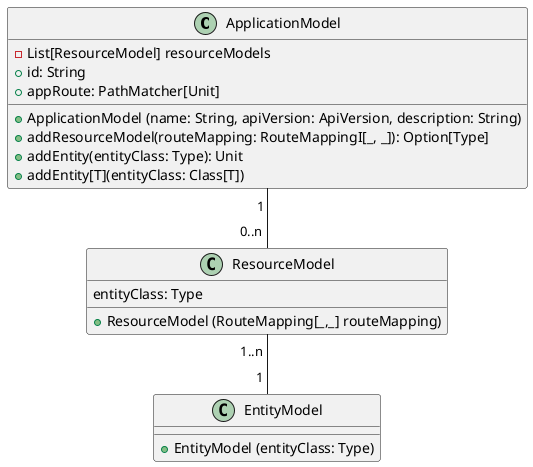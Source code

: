 @startuml

class ApplicationModel {
  +ApplicationModel (name: String, apiVersion: ApiVersion, description: String)
  -List[ResourceModel] resourceModels
  +addResourceModel(routeMapping: RouteMappingI[_, _]): Option[Type]
  +addEntity(entityClass: Type): Unit
  +addEntity[T](entityClass: Class[T])
  +id: String
  +appRoute: PathMatcher[Unit]
}

class ResourceModel {
  +ResourceModel (RouteMapping[_,_] routeMapping)
  entityClass: Type
}

class EntityModel {
  +EntityModel (entityClass: Type)
}

ApplicationModel "1 " -- "0..n " ResourceModel
ResourceModel "1..n " -- "1 " EntityModel

@enduml